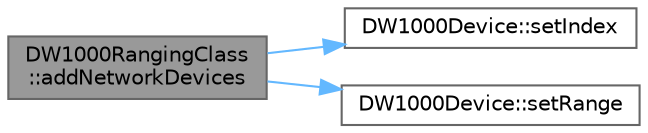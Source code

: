 digraph "DW1000RangingClass::addNetworkDevices"
{
 // LATEX_PDF_SIZE
  bgcolor="transparent";
  edge [fontname=Helvetica,fontsize=10,labelfontname=Helvetica,labelfontsize=10];
  node [fontname=Helvetica,fontsize=10,shape=box,height=0.2,width=0.4];
  rankdir="LR";
  Node1 [id="Node000001",label="DW1000RangingClass\l::addNetworkDevices",height=0.2,width=0.4,color="gray40", fillcolor="grey60", style="filled", fontcolor="black",tooltip=" "];
  Node1 -> Node2 [id="edge3_Node000001_Node000002",color="steelblue1",style="solid",tooltip=" "];
  Node2 [id="Node000002",label="DW1000Device::setIndex",height=0.2,width=0.4,color="grey40", fillcolor="white", style="filled",URL="$class_d_w1000_device.html#aa2932f3eae74376d11c7605d9dbf16a6",tooltip=" "];
  Node1 -> Node3 [id="edge4_Node000001_Node000003",color="steelblue1",style="solid",tooltip=" "];
  Node3 [id="Node000003",label="DW1000Device::setRange",height=0.2,width=0.4,color="grey40", fillcolor="white", style="filled",URL="$class_d_w1000_device.html#ab7db0a45cd983a73f2811930f962ae6a",tooltip=" "];
}
